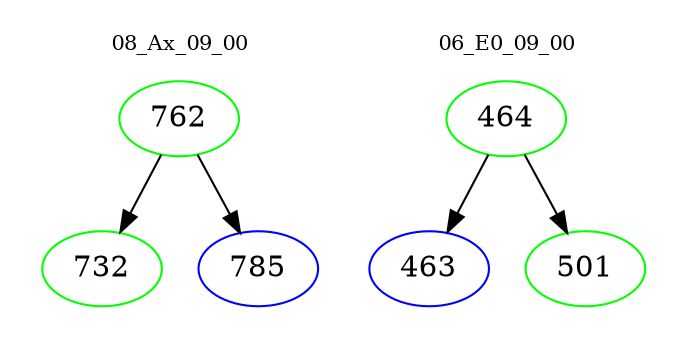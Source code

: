 digraph{
subgraph cluster_0 {
color = white
label = "08_Ax_09_00";
fontsize=10;
T0_762 [label="762", color="green"]
T0_762 -> T0_732 [color="black"]
T0_732 [label="732", color="green"]
T0_762 -> T0_785 [color="black"]
T0_785 [label="785", color="blue"]
}
subgraph cluster_1 {
color = white
label = "06_E0_09_00";
fontsize=10;
T1_464 [label="464", color="green"]
T1_464 -> T1_463 [color="black"]
T1_463 [label="463", color="blue"]
T1_464 -> T1_501 [color="black"]
T1_501 [label="501", color="green"]
}
}
